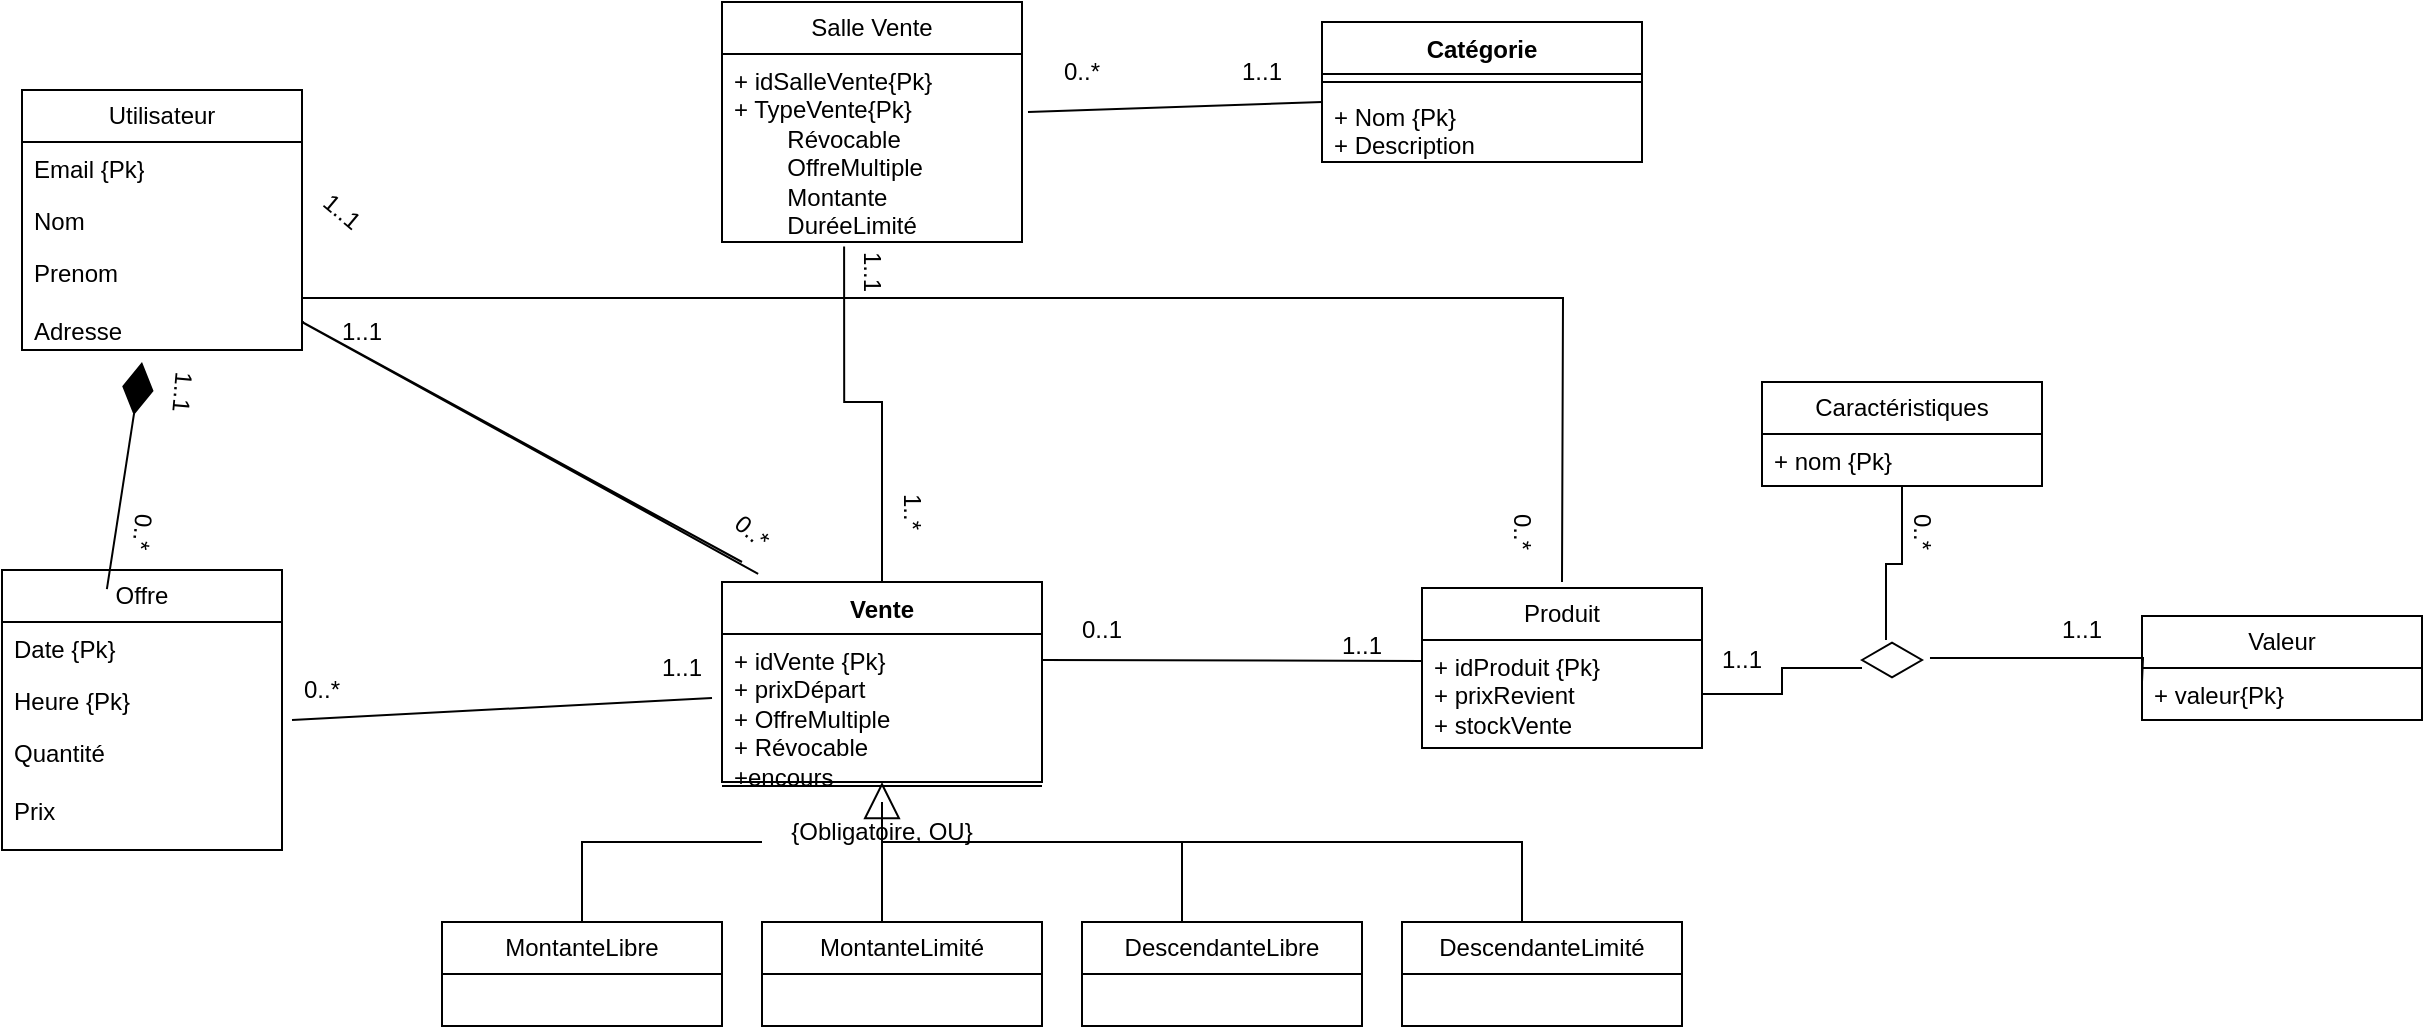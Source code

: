 <mxfile version="25.0.1">
  <diagram name="Page-1" id="bEzi7lj9S-R-zEcLBjzp">
    <mxGraphModel dx="2085" dy="568" grid="1" gridSize="10" guides="1" tooltips="1" connect="1" arrows="1" fold="1" page="1" pageScale="1" pageWidth="850" pageHeight="1100" math="0" shadow="0">
      <root>
        <mxCell id="0" />
        <mxCell id="1" parent="0" />
        <mxCell id="qWsT7fszdlcCHeryrmd0-2" value="Salle Vente" style="swimlane;fontStyle=0;childLayout=stackLayout;horizontal=1;startSize=26;fillColor=none;horizontalStack=0;resizeParent=1;resizeParentMax=0;resizeLast=0;collapsible=1;marginBottom=0;whiteSpace=wrap;html=1;" parent="1" vertex="1">
          <mxGeometry x="330" y="50" width="150" height="120" as="geometry" />
        </mxCell>
        <mxCell id="qWsT7fszdlcCHeryrmd0-3" value="&lt;div&gt;+ idSalleVente{Pk}&lt;br&gt;&lt;/div&gt;&lt;div&gt;+ TypeVente{Pk}&lt;/div&gt;&lt;div&gt;&lt;span style=&quot;white-space: pre;&quot;&gt;&#x9;Révocable&lt;/span&gt;&lt;span style=&quot;white-space: pre;&quot;&gt;&#x9;&lt;/span&gt;&lt;/div&gt;&lt;div&gt;&lt;span style=&quot;white-space: pre;&quot;&gt;&#x9;&lt;/span&gt;OffreMultiple&lt;/div&gt;&lt;div&gt;&lt;span style=&quot;white-space: pre;&quot;&gt;&#x9;&lt;/span&gt;Montante&lt;/div&gt;&lt;div&gt;&lt;span style=&quot;white-space: pre;&quot;&gt;&#x9;&lt;/span&gt;DuréeLimité&lt;br&gt;&lt;/div&gt;" style="text;strokeColor=none;fillColor=none;align=left;verticalAlign=top;spacingLeft=4;spacingRight=4;overflow=hidden;rotatable=0;points=[[0,0.5],[1,0.5]];portConstraint=eastwest;whiteSpace=wrap;html=1;" parent="qWsT7fszdlcCHeryrmd0-2" vertex="1">
          <mxGeometry y="26" width="150" height="94" as="geometry" />
        </mxCell>
        <mxCell id="qWsT7fszdlcCHeryrmd0-6" value="Catégorie" style="swimlane;fontStyle=1;align=center;verticalAlign=top;childLayout=stackLayout;horizontal=1;startSize=26;horizontalStack=0;resizeParent=1;resizeParentMax=0;resizeLast=0;collapsible=1;marginBottom=0;whiteSpace=wrap;html=1;" parent="1" vertex="1">
          <mxGeometry x="630" y="60" width="160" height="70" as="geometry" />
        </mxCell>
        <mxCell id="qWsT7fszdlcCHeryrmd0-8" value="" style="line;strokeWidth=1;fillColor=none;align=left;verticalAlign=middle;spacingTop=-1;spacingLeft=3;spacingRight=3;rotatable=0;labelPosition=right;points=[];portConstraint=eastwest;strokeColor=inherit;" parent="qWsT7fszdlcCHeryrmd0-6" vertex="1">
          <mxGeometry y="26" width="160" height="8" as="geometry" />
        </mxCell>
        <mxCell id="qWsT7fszdlcCHeryrmd0-7" value="&lt;div&gt;+ Nom {Pk}&lt;/div&gt;&lt;div&gt;+ Description&lt;br&gt;&lt;/div&gt;" style="text;strokeColor=none;fillColor=none;align=left;verticalAlign=top;spacingLeft=4;spacingRight=4;overflow=hidden;rotatable=0;points=[[0,0.5],[1,0.5]];portConstraint=eastwest;whiteSpace=wrap;html=1;" parent="qWsT7fszdlcCHeryrmd0-6" vertex="1">
          <mxGeometry y="34" width="160" height="36" as="geometry" />
        </mxCell>
        <mxCell id="qWsT7fszdlcCHeryrmd0-11" value="Vente" style="swimlane;fontStyle=1;align=center;verticalAlign=top;childLayout=stackLayout;horizontal=1;startSize=26;horizontalStack=0;resizeParent=1;resizeParentMax=0;resizeLast=0;collapsible=1;marginBottom=0;whiteSpace=wrap;html=1;" parent="1" vertex="1">
          <mxGeometry x="330" y="340" width="160" height="100" as="geometry">
            <mxRectangle x="330" y="340" width="70" height="30" as="alternateBounds" />
          </mxGeometry>
        </mxCell>
        <mxCell id="qWsT7fszdlcCHeryrmd0-12" value="&lt;div&gt;+ idVente {Pk}&lt;/div&gt;&lt;div&gt;+ prixDépart&lt;/div&gt;&lt;div&gt;+ OffreMultiple&lt;/div&gt;&lt;div&gt;+ Révocable&lt;/div&gt;&lt;div&gt;+encours&lt;br&gt;&lt;/div&gt;" style="text;strokeColor=none;fillColor=none;align=left;verticalAlign=top;spacingLeft=4;spacingRight=4;overflow=hidden;rotatable=0;points=[[0,0.5],[1,0.5]];portConstraint=eastwest;whiteSpace=wrap;html=1;" parent="qWsT7fszdlcCHeryrmd0-11" vertex="1">
          <mxGeometry y="26" width="160" height="74" as="geometry" />
        </mxCell>
        <mxCell id="qWsT7fszdlcCHeryrmd0-16" value="" style="endArrow=none;html=1;edgeStyle=orthogonalEdgeStyle;rounded=0;exitX=0.407;exitY=1.024;exitDx=0;exitDy=0;exitPerimeter=0;entryX=0.5;entryY=0;entryDx=0;entryDy=0;" parent="1" source="qWsT7fszdlcCHeryrmd0-3" target="qWsT7fszdlcCHeryrmd0-11" edge="1">
          <mxGeometry relative="1" as="geometry">
            <mxPoint x="340" y="230.024" as="sourcePoint" />
            <mxPoint x="434" y="327" as="targetPoint" />
            <Array as="points">
              <mxPoint x="391" y="250" />
              <mxPoint x="410" y="250" />
            </Array>
          </mxGeometry>
        </mxCell>
        <mxCell id="qWsT7fszdlcCHeryrmd0-19" value="Produit" style="swimlane;fontStyle=0;childLayout=stackLayout;horizontal=1;startSize=26;fillColor=none;horizontalStack=0;resizeParent=1;resizeParentMax=0;resizeLast=0;collapsible=1;marginBottom=0;whiteSpace=wrap;html=1;" parent="1" vertex="1">
          <mxGeometry x="680" y="343" width="140" height="80" as="geometry" />
        </mxCell>
        <mxCell id="qWsT7fszdlcCHeryrmd0-20" value="&lt;div&gt;+ idProduit {Pk}&lt;/div&gt;&lt;div&gt;+ prixRevient&lt;/div&gt;&lt;div&gt;+ stockVente&lt;/div&gt;" style="text;strokeColor=none;fillColor=none;align=left;verticalAlign=top;spacingLeft=4;spacingRight=4;overflow=hidden;rotatable=0;points=[[0,0.5],[1,0.5]];portConstraint=eastwest;whiteSpace=wrap;html=1;" parent="qWsT7fszdlcCHeryrmd0-19" vertex="1">
          <mxGeometry y="26" width="140" height="54" as="geometry" />
        </mxCell>
        <mxCell id="qWsT7fszdlcCHeryrmd0-24" value="Caractéristiques" style="swimlane;fontStyle=0;childLayout=stackLayout;horizontal=1;startSize=26;fillColor=none;horizontalStack=0;resizeParent=1;resizeParentMax=0;resizeLast=0;collapsible=1;marginBottom=0;whiteSpace=wrap;html=1;" parent="1" vertex="1">
          <mxGeometry x="850" y="240" width="140" height="52" as="geometry" />
        </mxCell>
        <mxCell id="qWsT7fszdlcCHeryrmd0-25" value="+ nom {Pk}" style="text;strokeColor=none;fillColor=none;align=left;verticalAlign=top;spacingLeft=4;spacingRight=4;overflow=hidden;rotatable=0;points=[[0,0.5],[1,0.5]];portConstraint=eastwest;whiteSpace=wrap;html=1;" parent="qWsT7fszdlcCHeryrmd0-24" vertex="1">
          <mxGeometry y="26" width="140" height="26" as="geometry" />
        </mxCell>
        <mxCell id="qWsT7fszdlcCHeryrmd0-29" value="" style="html=1;whiteSpace=wrap;aspect=fixed;shape=isoRectangle;" parent="1" vertex="1">
          <mxGeometry x="900" y="370" width="30" height="18" as="geometry" />
        </mxCell>
        <mxCell id="qWsT7fszdlcCHeryrmd0-30" value="Valeur" style="swimlane;fontStyle=0;childLayout=stackLayout;horizontal=1;startSize=26;fillColor=none;horizontalStack=0;resizeParent=1;resizeParentMax=0;resizeLast=0;collapsible=1;marginBottom=0;whiteSpace=wrap;html=1;" parent="1" vertex="1">
          <mxGeometry x="1040" y="357" width="140" height="52" as="geometry" />
        </mxCell>
        <mxCell id="qWsT7fszdlcCHeryrmd0-31" value="+ valeur{Pk}" style="text;strokeColor=none;fillColor=none;align=left;verticalAlign=top;spacingLeft=4;spacingRight=4;overflow=hidden;rotatable=0;points=[[0,0.5],[1,0.5]];portConstraint=eastwest;whiteSpace=wrap;html=1;" parent="qWsT7fszdlcCHeryrmd0-30" vertex="1">
          <mxGeometry y="26" width="140" height="26" as="geometry" />
        </mxCell>
        <mxCell id="qWsT7fszdlcCHeryrmd0-34" value="" style="endArrow=none;html=1;edgeStyle=orthogonalEdgeStyle;rounded=0;exitX=1;exitY=0.5;exitDx=0;exitDy=0;entryX=0;entryY=0.722;entryDx=0;entryDy=0;entryPerimeter=0;" parent="1" source="qWsT7fszdlcCHeryrmd0-20" target="qWsT7fszdlcCHeryrmd0-29" edge="1">
          <mxGeometry relative="1" as="geometry">
            <mxPoint x="850" y="423" as="sourcePoint" />
            <mxPoint x="1010" y="423" as="targetPoint" />
          </mxGeometry>
        </mxCell>
        <mxCell id="qWsT7fszdlcCHeryrmd0-37" value="" style="endArrow=none;html=1;edgeStyle=orthogonalEdgeStyle;rounded=0;exitX=0.4;exitY=-0.056;exitDx=0;exitDy=0;entryX=0.5;entryY=1;entryDx=0;entryDy=0;exitPerimeter=0;" parent="1" source="qWsT7fszdlcCHeryrmd0-29" target="qWsT7fszdlcCHeryrmd0-24" edge="1">
          <mxGeometry relative="1" as="geometry">
            <mxPoint x="830" y="406" as="sourcePoint" />
            <mxPoint x="910" y="393" as="targetPoint" />
          </mxGeometry>
        </mxCell>
        <mxCell id="qWsT7fszdlcCHeryrmd0-38" value="" style="endArrow=none;html=1;edgeStyle=orthogonalEdgeStyle;rounded=0;exitX=1.133;exitY=0.444;exitDx=0;exitDy=0;exitPerimeter=0;" parent="1" source="qWsT7fszdlcCHeryrmd0-29" edge="1">
          <mxGeometry relative="1" as="geometry">
            <mxPoint x="950" y="413" as="sourcePoint" />
            <mxPoint x="1040" y="390" as="targetPoint" />
          </mxGeometry>
        </mxCell>
        <mxCell id="qWsT7fszdlcCHeryrmd0-39" value="" style="endArrow=block;endSize=16;endFill=0;html=1;rounded=0;entryX=0.5;entryY=1;entryDx=0;entryDy=0;" parent="1" target="qWsT7fszdlcCHeryrmd0-11" edge="1">
          <mxGeometry width="160" relative="1" as="geometry">
            <mxPoint x="410" y="510" as="sourcePoint" />
            <mxPoint x="470" y="500" as="targetPoint" />
          </mxGeometry>
        </mxCell>
        <mxCell id="qWsT7fszdlcCHeryrmd0-40" value="MontanteLimité" style="swimlane;fontStyle=0;childLayout=stackLayout;horizontal=1;startSize=26;fillColor=none;horizontalStack=0;resizeParent=1;resizeParentMax=0;resizeLast=0;collapsible=1;marginBottom=0;whiteSpace=wrap;html=1;" parent="1" vertex="1">
          <mxGeometry x="350" y="510" width="140" height="52" as="geometry" />
        </mxCell>
        <mxCell id="qWsT7fszdlcCHeryrmd0-44" value="DescendanteLibre" style="swimlane;fontStyle=0;childLayout=stackLayout;horizontal=1;startSize=26;fillColor=none;horizontalStack=0;resizeParent=1;resizeParentMax=0;resizeLast=0;collapsible=1;marginBottom=0;whiteSpace=wrap;html=1;" parent="1" vertex="1">
          <mxGeometry x="510" y="510" width="140" height="52" as="geometry" />
        </mxCell>
        <mxCell id="qWsT7fszdlcCHeryrmd0-45" value="MontanteLibre" style="swimlane;fontStyle=0;childLayout=stackLayout;horizontal=1;startSize=26;fillColor=none;horizontalStack=0;resizeParent=1;resizeParentMax=0;resizeLast=0;collapsible=1;marginBottom=0;whiteSpace=wrap;html=1;" parent="1" vertex="1">
          <mxGeometry x="190" y="510" width="140" height="52" as="geometry" />
        </mxCell>
        <mxCell id="qWsT7fszdlcCHeryrmd0-46" value="DescendanteLimité" style="swimlane;fontStyle=0;childLayout=stackLayout;horizontal=1;startSize=26;fillColor=none;horizontalStack=0;resizeParent=1;resizeParentMax=0;resizeLast=0;collapsible=1;marginBottom=0;whiteSpace=wrap;html=1;" parent="1" vertex="1">
          <mxGeometry x="670" y="510" width="140" height="52" as="geometry" />
        </mxCell>
        <mxCell id="qWsT7fszdlcCHeryrmd0-47" value="" style="endArrow=none;html=1;edgeStyle=orthogonalEdgeStyle;rounded=0;entryX=0.5;entryY=0;entryDx=0;entryDy=0;" parent="1" source="arsJJCZGLAYH2kTcxUSl-16" target="qWsT7fszdlcCHeryrmd0-45" edge="1">
          <mxGeometry relative="1" as="geometry">
            <mxPoint x="410" y="460" as="sourcePoint" />
            <mxPoint x="350" y="768" as="targetPoint" />
            <Array as="points">
              <mxPoint x="260" y="470" />
            </Array>
          </mxGeometry>
        </mxCell>
        <mxCell id="qWsT7fszdlcCHeryrmd0-48" value="" style="endArrow=none;html=1;edgeStyle=orthogonalEdgeStyle;rounded=0;entryX=0.5;entryY=0;entryDx=0;entryDy=0;" parent="1" edge="1">
          <mxGeometry relative="1" as="geometry">
            <mxPoint x="410" y="470" as="sourcePoint" />
            <mxPoint x="560" y="510" as="targetPoint" />
            <Array as="points">
              <mxPoint x="560" y="470" />
            </Array>
          </mxGeometry>
        </mxCell>
        <mxCell id="qWsT7fszdlcCHeryrmd0-49" value="" style="endArrow=none;html=1;edgeStyle=orthogonalEdgeStyle;rounded=0;entryX=0.5;entryY=0;entryDx=0;entryDy=0;" parent="1" edge="1">
          <mxGeometry relative="1" as="geometry">
            <mxPoint x="560" y="470" as="sourcePoint" />
            <mxPoint x="730" y="510" as="targetPoint" />
            <Array as="points">
              <mxPoint x="730" y="470" />
            </Array>
          </mxGeometry>
        </mxCell>
        <mxCell id="arsJJCZGLAYH2kTcxUSl-1" value="Offre" style="swimlane;fontStyle=0;childLayout=stackLayout;horizontal=1;startSize=26;fillColor=none;horizontalStack=0;resizeParent=1;resizeParentMax=0;resizeLast=0;collapsible=1;marginBottom=0;whiteSpace=wrap;html=1;" parent="1" vertex="1">
          <mxGeometry x="-30" y="334" width="140" height="140" as="geometry" />
        </mxCell>
        <mxCell id="arsJJCZGLAYH2kTcxUSl-2" value="Date {Pk}" style="text;strokeColor=none;fillColor=none;align=left;verticalAlign=top;spacingLeft=4;spacingRight=4;overflow=hidden;rotatable=0;points=[[0,0.5],[1,0.5]];portConstraint=eastwest;whiteSpace=wrap;html=1;" parent="arsJJCZGLAYH2kTcxUSl-1" vertex="1">
          <mxGeometry y="26" width="140" height="26" as="geometry" />
        </mxCell>
        <mxCell id="arsJJCZGLAYH2kTcxUSl-3" value="Heure {Pk}" style="text;strokeColor=none;fillColor=none;align=left;verticalAlign=top;spacingLeft=4;spacingRight=4;overflow=hidden;rotatable=0;points=[[0,0.5],[1,0.5]];portConstraint=eastwest;whiteSpace=wrap;html=1;" parent="arsJJCZGLAYH2kTcxUSl-1" vertex="1">
          <mxGeometry y="52" width="140" height="26" as="geometry" />
        </mxCell>
        <mxCell id="arsJJCZGLAYH2kTcxUSl-4" value="&lt;div&gt;Quantité&lt;/div&gt;&lt;div&gt;&lt;br&gt;&lt;/div&gt;&lt;div&gt;Prix&lt;br&gt;&lt;/div&gt;" style="text;strokeColor=none;fillColor=none;align=left;verticalAlign=top;spacingLeft=4;spacingRight=4;overflow=hidden;rotatable=0;points=[[0,0.5],[1,0.5]];portConstraint=eastwest;whiteSpace=wrap;html=1;" parent="arsJJCZGLAYH2kTcxUSl-1" vertex="1">
          <mxGeometry y="78" width="140" height="62" as="geometry" />
        </mxCell>
        <mxCell id="arsJJCZGLAYH2kTcxUSl-6" value="Utilisateur" style="swimlane;fontStyle=0;childLayout=stackLayout;horizontal=1;startSize=26;fillColor=none;horizontalStack=0;resizeParent=1;resizeParentMax=0;resizeLast=0;collapsible=1;marginBottom=0;whiteSpace=wrap;html=1;" parent="1" vertex="1">
          <mxGeometry x="-20" y="94" width="140" height="130" as="geometry" />
        </mxCell>
        <mxCell id="arsJJCZGLAYH2kTcxUSl-7" value="Email {Pk}" style="text;strokeColor=none;fillColor=none;align=left;verticalAlign=top;spacingLeft=4;spacingRight=4;overflow=hidden;rotatable=0;points=[[0,0.5],[1,0.5]];portConstraint=eastwest;whiteSpace=wrap;html=1;" parent="arsJJCZGLAYH2kTcxUSl-6" vertex="1">
          <mxGeometry y="26" width="140" height="26" as="geometry" />
        </mxCell>
        <mxCell id="arsJJCZGLAYH2kTcxUSl-8" value="Nom" style="text;strokeColor=none;fillColor=none;align=left;verticalAlign=top;spacingLeft=4;spacingRight=4;overflow=hidden;rotatable=0;points=[[0,0.5],[1,0.5]];portConstraint=eastwest;whiteSpace=wrap;html=1;" parent="arsJJCZGLAYH2kTcxUSl-6" vertex="1">
          <mxGeometry y="52" width="140" height="26" as="geometry" />
        </mxCell>
        <mxCell id="arsJJCZGLAYH2kTcxUSl-9" value="&lt;div&gt;Prenom&lt;/div&gt;&lt;div&gt;&lt;br&gt;&lt;/div&gt;&lt;div&gt;Adresse&lt;/div&gt;&lt;div&gt;&lt;br&gt;&lt;/div&gt;&lt;div&gt;&lt;br&gt;&lt;/div&gt;" style="text;strokeColor=none;fillColor=none;align=left;verticalAlign=top;spacingLeft=4;spacingRight=4;overflow=hidden;rotatable=0;points=[[0,0.5],[1,0.5]];portConstraint=eastwest;whiteSpace=wrap;html=1;" parent="arsJJCZGLAYH2kTcxUSl-6" vertex="1">
          <mxGeometry y="78" width="140" height="52" as="geometry" />
        </mxCell>
        <mxCell id="arsJJCZGLAYH2kTcxUSl-12" value="1..1" style="text;strokeColor=none;align=center;fillColor=none;html=1;verticalAlign=middle;whiteSpace=wrap;rounded=0;rotation=40;" parent="1" vertex="1">
          <mxGeometry x="110" y="140" width="60" height="30" as="geometry" />
        </mxCell>
        <mxCell id="arsJJCZGLAYH2kTcxUSl-13" value="0..*" style="text;strokeColor=none;align=center;fillColor=none;html=1;verticalAlign=middle;whiteSpace=wrap;rounded=0;rotation=40;" parent="1" vertex="1">
          <mxGeometry x="315" y="300" width="60" height="30" as="geometry" />
        </mxCell>
        <mxCell id="arsJJCZGLAYH2kTcxUSl-14" value="0..*" style="text;strokeColor=none;align=center;fillColor=none;html=1;verticalAlign=middle;whiteSpace=wrap;rounded=0;" parent="1" vertex="1">
          <mxGeometry x="100" y="379" width="60" height="30" as="geometry" />
        </mxCell>
        <mxCell id="arsJJCZGLAYH2kTcxUSl-15" value="1..1" style="text;strokeColor=none;align=center;fillColor=none;html=1;verticalAlign=middle;whiteSpace=wrap;rounded=0;" parent="1" vertex="1">
          <mxGeometry x="280" y="368" width="60" height="30" as="geometry" />
        </mxCell>
        <mxCell id="arsJJCZGLAYH2kTcxUSl-17" value="" style="endArrow=none;html=1;edgeStyle=orthogonalEdgeStyle;rounded=0;entryX=0.5;entryY=0;entryDx=0;entryDy=0;" parent="1" target="arsJJCZGLAYH2kTcxUSl-16" edge="1">
          <mxGeometry relative="1" as="geometry">
            <mxPoint x="410" y="460" as="sourcePoint" />
            <mxPoint x="260" y="510" as="targetPoint" />
            <Array as="points">
              <mxPoint x="410" y="470" />
            </Array>
          </mxGeometry>
        </mxCell>
        <mxCell id="arsJJCZGLAYH2kTcxUSl-16" value="{Obligatoire, OU}" style="text;strokeColor=none;align=center;fillColor=none;html=1;verticalAlign=middle;whiteSpace=wrap;rounded=0;" parent="1" vertex="1">
          <mxGeometry x="350" y="450" width="120" height="30" as="geometry" />
        </mxCell>
        <mxCell id="arsJJCZGLAYH2kTcxUSl-18" value="1..1" style="text;strokeColor=none;align=center;fillColor=none;html=1;verticalAlign=middle;whiteSpace=wrap;rounded=0;rotation=90;" parent="1" vertex="1">
          <mxGeometry x="375" y="170" width="60" height="30" as="geometry" />
        </mxCell>
        <mxCell id="arsJJCZGLAYH2kTcxUSl-20" value="1..*" style="text;strokeColor=none;align=center;fillColor=none;html=1;verticalAlign=middle;whiteSpace=wrap;rounded=0;rotation=90;" parent="1" vertex="1">
          <mxGeometry x="395" y="290" width="60" height="30" as="geometry" />
        </mxCell>
        <mxCell id="arsJJCZGLAYH2kTcxUSl-21" value="0..*" style="text;strokeColor=none;align=center;fillColor=none;html=1;verticalAlign=middle;whiteSpace=wrap;rounded=0;rotation=0;" parent="1" vertex="1">
          <mxGeometry x="480" y="70" width="60" height="30" as="geometry" />
        </mxCell>
        <mxCell id="arsJJCZGLAYH2kTcxUSl-22" value="&lt;div&gt;1..1&lt;/div&gt;" style="text;strokeColor=none;align=center;fillColor=none;html=1;verticalAlign=middle;whiteSpace=wrap;rounded=0;rotation=0;" parent="1" vertex="1">
          <mxGeometry x="570" y="70" width="60" height="30" as="geometry" />
        </mxCell>
        <mxCell id="arsJJCZGLAYH2kTcxUSl-23" value="1..1" style="text;strokeColor=none;align=center;fillColor=none;html=1;verticalAlign=middle;whiteSpace=wrap;rounded=0;" parent="1" vertex="1">
          <mxGeometry x="620" y="357" width="60" height="30" as="geometry" />
        </mxCell>
        <mxCell id="arsJJCZGLAYH2kTcxUSl-24" value="0..1" style="text;strokeColor=none;align=center;fillColor=none;html=1;verticalAlign=middle;whiteSpace=wrap;rounded=0;" parent="1" vertex="1">
          <mxGeometry x="490" y="349" width="60" height="30" as="geometry" />
        </mxCell>
        <mxCell id="arsJJCZGLAYH2kTcxUSl-27" value="" style="endArrow=diamondThin;endFill=1;endSize=24;html=1;rounded=0;exitX=1;exitY=1;exitDx=0;exitDy=0;" parent="1" source="arsJJCZGLAYH2kTcxUSl-29" edge="1">
          <mxGeometry width="160" relative="1" as="geometry">
            <mxPoint x="150" y="270" as="sourcePoint" />
            <mxPoint x="40" y="230" as="targetPoint" />
          </mxGeometry>
        </mxCell>
        <mxCell id="arsJJCZGLAYH2kTcxUSl-28" value="1..1" style="text;strokeColor=none;align=center;fillColor=none;html=1;verticalAlign=middle;whiteSpace=wrap;rounded=0;rotation=95;" parent="1" vertex="1">
          <mxGeometry x="30" y="230" width="60" height="30" as="geometry" />
        </mxCell>
        <mxCell id="arsJJCZGLAYH2kTcxUSl-29" value="0..*" style="text;strokeColor=none;align=center;fillColor=none;html=1;verticalAlign=middle;whiteSpace=wrap;rounded=0;rotation=95;" parent="1" vertex="1">
          <mxGeometry x="10" y="300" width="60" height="30" as="geometry" />
        </mxCell>
        <mxCell id="arsJJCZGLAYH2kTcxUSl-30" value="1..1" style="text;strokeColor=none;align=center;fillColor=none;html=1;verticalAlign=middle;whiteSpace=wrap;rounded=0;" parent="1" vertex="1">
          <mxGeometry x="810" y="364" width="60" height="30" as="geometry" />
        </mxCell>
        <mxCell id="arsJJCZGLAYH2kTcxUSl-31" value="0..*" style="text;strokeColor=none;align=center;fillColor=none;html=1;verticalAlign=middle;whiteSpace=wrap;rounded=0;rotation=90;" parent="1" vertex="1">
          <mxGeometry x="900" y="300" width="60" height="30" as="geometry" />
        </mxCell>
        <mxCell id="arsJJCZGLAYH2kTcxUSl-32" value="1..1" style="text;strokeColor=none;align=center;fillColor=none;html=1;verticalAlign=middle;whiteSpace=wrap;rounded=0;rotation=0;" parent="1" vertex="1">
          <mxGeometry x="980" y="349" width="60" height="30" as="geometry" />
        </mxCell>
        <mxCell id="vcUzRIE8Da5iFP0sOJI3-2" value="" style="endArrow=none;html=1;edgeStyle=orthogonalEdgeStyle;rounded=0;exitX=1;exitY=0.5;exitDx=0;exitDy=0;" parent="1" source="arsJJCZGLAYH2kTcxUSl-9" edge="1">
          <mxGeometry relative="1" as="geometry">
            <mxPoint x="460" y="270" as="sourcePoint" />
            <mxPoint x="750" y="340" as="targetPoint" />
          </mxGeometry>
        </mxCell>
        <mxCell id="vcUzRIE8Da5iFP0sOJI3-5" value="1..1" style="text;strokeColor=none;align=center;fillColor=none;html=1;verticalAlign=middle;whiteSpace=wrap;rounded=0;" parent="1" vertex="1">
          <mxGeometry x="120" y="200" width="60" height="30" as="geometry" />
        </mxCell>
        <mxCell id="vcUzRIE8Da5iFP0sOJI3-6" value="0..*" style="text;strokeColor=none;align=center;fillColor=none;html=1;verticalAlign=middle;whiteSpace=wrap;rounded=0;rotation=90;" parent="1" vertex="1">
          <mxGeometry x="700" y="300" width="60" height="30" as="geometry" />
        </mxCell>
        <mxCell id="qunrcGoaz5oXiMmjdKUT-1" value="" style="endArrow=none;html=1;rounded=0;entryX=1;entryY=1;entryDx=0;entryDy=0;exitX=1.02;exitY=0.309;exitDx=0;exitDy=0;exitPerimeter=0;" edge="1" parent="1" source="qWsT7fszdlcCHeryrmd0-3" target="arsJJCZGLAYH2kTcxUSl-22">
          <mxGeometry width="50" height="50" relative="1" as="geometry">
            <mxPoint x="520" y="144" as="sourcePoint" />
            <mxPoint x="580" y="110" as="targetPoint" />
            <Array as="points" />
          </mxGeometry>
        </mxCell>
        <mxCell id="qunrcGoaz5oXiMmjdKUT-2" value="" style="endArrow=none;html=1;rounded=0;entryX=0.113;entryY=-0.041;entryDx=0;entryDy=0;entryPerimeter=0;" edge="1" parent="1" target="qWsT7fszdlcCHeryrmd0-11">
          <mxGeometry width="50" height="50" relative="1" as="geometry">
            <mxPoint x="340" y="330" as="sourcePoint" />
            <mxPoint x="490" y="290" as="targetPoint" />
            <Array as="points">
              <mxPoint x="120" y="210" />
            </Array>
          </mxGeometry>
        </mxCell>
        <mxCell id="qunrcGoaz5oXiMmjdKUT-3" value="" style="endArrow=none;html=1;rounded=0;entryX=0.75;entryY=1;entryDx=0;entryDy=0;exitX=0.25;exitY=1;exitDx=0;exitDy=0;" edge="1" parent="1" source="arsJJCZGLAYH2kTcxUSl-14" target="arsJJCZGLAYH2kTcxUSl-15">
          <mxGeometry width="50" height="50" relative="1" as="geometry">
            <mxPoint x="190" y="418" as="sourcePoint" />
            <mxPoint x="240" y="368" as="targetPoint" />
          </mxGeometry>
        </mxCell>
        <mxCell id="qunrcGoaz5oXiMmjdKUT-4" value="" style="endArrow=none;html=1;rounded=0;entryX=1;entryY=0.75;entryDx=0;entryDy=0;exitX=0;exitY=1;exitDx=0;exitDy=0;" edge="1" parent="1" source="arsJJCZGLAYH2kTcxUSl-24" target="arsJJCZGLAYH2kTcxUSl-23">
          <mxGeometry width="50" height="50" relative="1" as="geometry">
            <mxPoint x="555" y="423" as="sourcePoint" />
            <mxPoint x="605" y="373" as="targetPoint" />
          </mxGeometry>
        </mxCell>
        <mxCell id="qWsT7fszdlcCHeryrmd0-13" value="" style="line;strokeWidth=1;fillColor=none;align=left;verticalAlign=middle;spacingTop=-1;spacingLeft=3;spacingRight=3;rotatable=0;labelPosition=right;points=[];portConstraint=eastwest;strokeColor=inherit;" parent="1" vertex="1">
          <mxGeometry x="330" y="438" width="160" height="8" as="geometry" />
        </mxCell>
      </root>
    </mxGraphModel>
  </diagram>
</mxfile>
